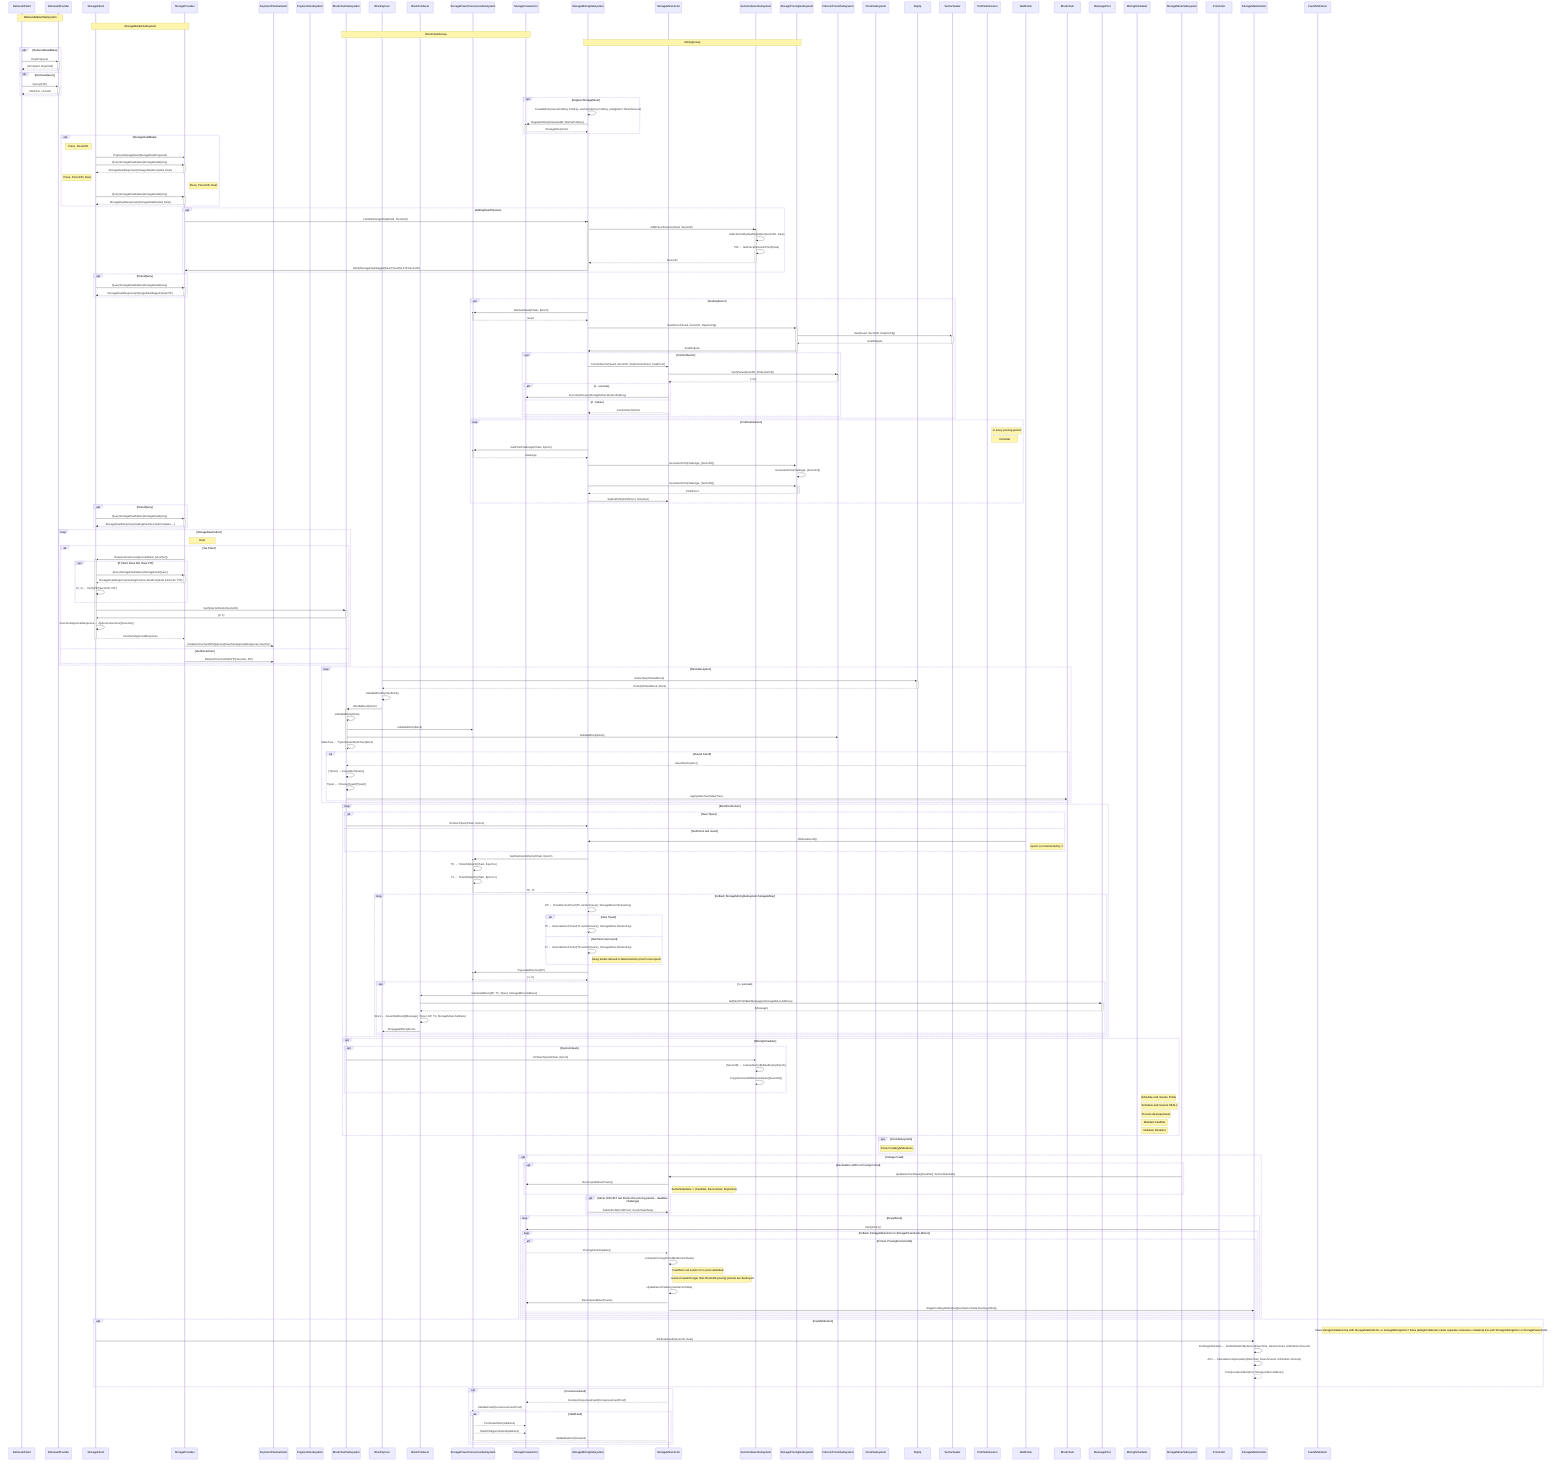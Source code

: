 sequenceDiagram

    participant RetrievalClient
    participant RetrievalProvider

    participant StorageClient
    participant StorageProvider

    participant PaymentChannelActor
    participant PaymentsSubsystem

    participant BlockchainSubsystem
    participant BlockSyncer
    participant BlockProducer

    participant StoragePowerConsensusSubsystem
    participant StoragePowerActor

    participant StorageMiningSubsystem
    participant StorageMinerActor
    participant SectorIndexerSubsystem
    participant StorageProvingSubsystem

    participant FilecoinProofsSubsystem
    participant ClockSubsystem
    participant libp2p

    Note over RetrievalClient,RetrievalProvider: RetrievalMarketSubsystem
    Note over StorageClient,StorageProvider: StorageMarketSubsystem
    Note over BlockchainSubsystem,StoragePowerActor: BlockchainGroup
    Note over StorageMiningSubsystem,StorageProvingSubsystem: MiningGroup

    opt RetrievalDealMake
        RetrievalClient ->>+ RetrievalProvider: DealProposal
        RetrievalProvider -->>- RetrievalClient: {Accepted, Rejected}
    end

    opt RetrievalQuery
        RetrievalClient ->>+ RetrievalProvider: Query(CID)
        RetrievalProvider -->>- RetrievalClient: MinPrice, Unavail
    end

    opt RegisterStorageMiner
        StorageMiningSubsystem ->> StorageMiningSubsystem: CreateMiner(ownerPubKey PubKey, workerPubKey PubKey, pledgeAmt TokenAmount)
        StorageMiningSubsystem ->>+ StoragePowerActor: RegisterMiner(OwnerAddr, WorkerPubKey)
        StoragePowerActor -->>- StorageMiningSubsystem: StorageMinerActor
    end

    opt StorageDealMake
        Note left of StorageClient: Piece, PieceCID
        StorageClient ->> StorageProvider: ProposeStorageDeal(StorageDealProposal)
        StorageClient ->>+ StorageProvider: QueryStorageDealStatus(StorageDealQuery)
        StorageProvider -->>- StorageClient: StorageDealResponse{StorageDealAccepted, Deal}

        Note left of StorageClient: Piece, PieceCID, Deal
        Note right of StorageProvider: Piece, PieceCID, Deal
        StorageClient ->>+ StorageProvider: QueryStorageDealStatus(StorageDealQuery)
        StorageProvider -->>- StorageClient: StorageDealResponse{StorageDealStarted, Deal}
    end

    opt AddingDealToSector
        StorageProvider ->>+ StorageMiningSubsystem: HandleStorageDeal(Deal, PieceRef)
        StorageMiningSubsystem ->>+ SectorIndexerSubsystem: AddPieceToSector(Deal, SectorID)
        SectorIndexerSubsystem ->> SectorIndexerSubsystem: IndexSectorByDealExpiration(SectorID, Deal)
        SectorIndexerSubsystem ->> SectorIndexerSubsystem: PIP ← GetPieceInclusionProof(Deal)
        SectorIndexerSubsystem -->>- StorageMiningSubsystem: SectorID
        StorageMiningSubsystem ->>- StorageProvider: NotifyStorageDealStaged(Deal,PieceRef,PIP,SectorID)
    end

    opt ClientQuery
        StorageClient ->>+ StorageProvider: QueryStorageDealStatus(StorageDealQuery)
        StorageProvider -->>- StorageClient: StorageDealResponse{StorageDealStaged,Deal,PIP}
    end

    opt SealingSector
        StorageMiningSubsystem ->>+ StoragePowerConsensusSubsystem: GetSealSeed(Chain, Epoch)
        StoragePowerConsensusSubsystem -->>- StorageMiningSubsystem: Seed
        StorageMiningSubsystem ->>+ StorageProvingSubsystem: SealSector(Seed, SectorID, ReplicaCfg)
        StorageProvingSubsystem ->>+ SectorSealer: Seal(Seed, SectorID, ReplicaCfg)
        SectorSealer -->>- StorageProvingSubsystem: SealOutputs
        StorageProvingSubsystem ->>- StorageMiningSubsystem: SealOutputs
        opt CommitSector
            StorageMiningSubsystem ->> StorageMinerActor: CommitSector(Seed, SectorID, SealCommitment, SealProof)
            StorageMinerActor ->>+ FilecoinProofsSubsystem: VerifySeal(SectorID, OnSectorInfo)
            FilecoinProofsSubsystem -->>- StorageMinerActor: {1,0}
            alt 1 - success
                StorageMinerActor ->> StoragePowerActor: IncrementPower(StorageMiner.WorkerPubKey)
            else 0 - failure
                StorageMinerActor -->> StorageMiningSubsystem: CommitSectorError
            end
        end
    end

    loop PoStSubmission
        Note Right of PoStSubmission: in every proving period
        Note Right of PoStSubmission: DoneSet
        StorageMiningSubsystem ->>+ StoragePowerConsensusSubsystem: GetPoStChallenge(Chain, Epoch)
        StoragePowerConsensusSubsystem -->>- StorageMiningSubsystem: challenge
        StorageMiningSubsystem ->>+ StorageProvingSubsystem: GeneratePoSt(challenge, [SectorID])
        StorageProvingSubsystem ->>+ StorageProvingSubsystem: GeneratePoSt(challenge, [SectorID])
        StorageMiningSubsystem ->>+ StorageProvingSubsystem: GeneratePoSt(challenge, [SectorID])
        StorageProvingSubsystem -->>- StorageMiningSubsystem: PoStProof
        StorageMiningSubsystem ->> StorageMinerActor: SubmitPoSt(PoStProof, DoneSet)
    end

    opt ClientQuery
        StorageClient ->>+ StorageProvider: QueryStorageDealStatus(StorageDealQuery)
        StorageProvider -->>- StorageClient: StorageDealResponse{SealingParams,DealComplete,...}
    end

    loop StorageDealCollect
        Note Right of StorageProvider: Deal
        alt Via Client
            StorageProvider ->>+ StorageClient: RequestVouchersApproval(Deal, [Voucher])
            opt If Client Does Not Have PIP
                StorageClient ->>+ StorageProvider: QueryStorageDealStatus(StorageDealQuery)
                StorageProvider -->>- StorageClient: StorageDealResponse{SealingParams,DealComplete,SectorID, PIP}
                StorageClient ->> StorageClient: {0, 1} ← VerifyPIP(SectorID, PIP)
            end
            StorageClient ->>+ BlockchainSubsystem: VerifySectorExists(SectorID)
            BlockchainSubsystem ->>- StorageClient: {0, 1}
            StorageClient ->> StorageClient: VouchersApprovalResponse ← ApproveVouchers([Voucher])
            StorageClient -->>- StorageProvider: VouchersApprovalResponse
            StorageProvider ->> PaymentChannelActor: RedeemVoucherWithApproval(VoucherApprovalResponse.Voucher)
        else Via Blockchain
            StorageProvider ->> PaymentChannelActor: RedeemVoucherWithPIP(Voucher, PIP)
        end
    end

    loop BlockReception
        BlockSyncer ->>+ libp2p: Subscribe(OnNewBlock)
        libp2p -->>- BlockSyncer: Event(OnNewBlock, block)
        BlockSyncer ->> BlockSyncer: ValidateBlockSyntax(block)
        BlockSyncer ->>+ BlockchainSubsystem: HandleBlock(block)
        BlockchainSubsystem ->> BlockchainSubsystem: ValidateBlock(block)
        BlockchainSubsystem ->> StoragePowerConsensusSubsystem: ValidateBlock(block)
        BlockchainSubsystem ->> FilecoinProofsSubsystem: ValidateBlock(block)
        BlockchainSubsystem ->>- BlockchainSubsystem: StateTree ← TryGenerateStateTree(block)

        alt Round Cutoff
            WallClock -->> BlockchainSubsystem: AssembleTipsets()
            BlockchainSubsystem ->> BlockchainSubsystem: [Tipset] ← AssembleTipsets()
            BlockchainSubsystem ->> BlockchainSubsystem: Tipset ← ChooseTipset([Tipset])
            BlockchainSubsystem ->> Blockchain: ApplyStateTree(StateTree)
        end
    end

    loop BlockProduction
        alt New Tipset
            BlockchainSubsystem ->> StorageMiningSubsystem: OnNewTipset(Chain, Epoch)
        else Null block last round
            WallClock ->> StorageMiningSubsystem: OnNewRound()
            Note Right of WallClock: epoch is incremented by 1
        end
        StorageMiningSubsystem ->>+ StoragePowerConsensusSubsystem: GetElectionArtifacts(Chain, Epoch)
        StoragePowerConsensusSubsystem ->> StoragePowerConsensusSubsystem: TK ← TicketAtEpoch(Chain, Epoch-k)
        StoragePowerConsensusSubsystem ->> StoragePowerConsensusSubsystem: T1 ← TicketAtEpoch(Chain, Epoch-1)
        StoragePowerConsensusSubsystem -->>- StorageMiningSubsystem: TK, T1

        loop forEach StorageMiningSubsystem.StorageMiner
            StorageMiningSubsystem ->> StorageMiningSubsystem: EP ← DrawElectionProof(TK.randomness(), StorageMiner.WorkerKey)
            alt New Tipset
                StorageMiningSubsystem ->> StorageMiningSubsystem: T0 ← GenerateNextTicket(T1.randomness(), StorageMiner.WorkerKey)
            else Null block last round
                StorageMiningSubsystem ->> StorageMiningSubsystem: T1 ← GenerateNextTicket(T0.randomness(), StorageMiner.WorkerKey)
                Note Right of StorageMiningSubsystem: Using tickets derived in failed election proof in last epoch
            end
            StorageMiningSubsystem ->>+ StoragePowerConsensusSubsystem: TryLeaderElection(EP)
            StoragePowerConsensusSubsystem -->>- StorageMiningSubsystem: {1, 0}
            opt 1- success
                StorageMiningSubsystem ->> BlockProducer: GenerateBlock(EP, T0, Tipset, StorageMiner.Address)
                BlockProducer ->>+ MessagePool: GetMostProfitableMessages(StorageMiner.Address)
                MessagePool -->>- BlockProducer: [Message]
                BlockProducer ->> BlockProducer: block ← AssembleBlock([Message], Tipset, EP, T0, StorageMiner.Address)
                BlockProducer ->> BlockSyncer: PropagateBlock(block)
            end
        end
    end

    opt MiningScheduler
        opt Expired deals
            BlockchainSubsystem ->> SectorIndexerSubsystem: OnNewTipset(Chain, Epoch)
            SectorIndexerSubsystem ->> SectorIndexerSubsystem: [SectorID] ← LookupSectorByDealExpiry(Epoch)
            SectorIndexerSubsystem ->> SectorIndexerSubsystem: PurgeSectorsWithNoLiveDeals([SectorID])
        end
        Note Right of MiningScheduler: Schedule and resume PoSts
        Note Right of MiningScheduler: Schedule and resume SEALs
        Note Right of MiningScheduler: Process deal payments
        Note Right of MiningScheduler: Maintain FaultSet
        Note Right of MiningScheduler: Maintain DoneSet
    end

    opt ClockSubsystem
        Note Right of ClockSubsystem: Close PendingArbitrations
    end

    opt Storage Fault
        opt Declaration within a Proving Period
            StorageMinerSubsystem ->> StorageMinerActor: UpdateSectorStatus([FaultSet], SectorStateSets)
            StorageMinerActor ->> StoragePowerActor: RecomputeMinerPower()
            Note Right of StorageMinerActor: SectorStateSets := (FaultSet, RecoverSet, ExpireSet)
        end

        opt Miner DID NOT win blocks this proving period -- deadline challenge
            StorageMiningSubsystem ->> StorageMinerActor: SubmitPoSt(PoStProof, SectorStateSets)
        end

        loop EveryBlock
            CronActor ->> StoragePowerActor: VerifyPosts()
            loop forEach StorageMinerActor in StoragePowerActor.Miners
                alt if miner ProvingPeriod ends
                    StoragePowerActor -->>+ StorageMinerActor: ProvingPeriodUpdate()
                    StorageMinerActor ->> StorageMinerActor: computeProvingPeriodEndSectorState()
                    Note Right of StorageMinerActor: FaultSet is all sectors if no post submitted
                    Note Right of StorageMinerActor: sectors Faulted longer than threshold proving periods are destroyed
                    StorageMinerActor ->> StorageMinerActor: UpdateSectorStatus(newSectorState)
                    StorageMinerActor ->> StoragePowerActor: RecomputeMinerPower()
                    StorageMinerActor ->> StorageMarketActor: StagePendingArbitration([newSectorState.DestroyedSet])
                end
            end
        end
    end

    opt FaultArbitration
        Note Right of FaultArbitration: Does storageCollateral live with StorageMarketActor, or storageMiningActor? Does pledgeCollateral (create separate consensus collateral) live with StorageMiningActor or StoragePowerActor.
        StorageClient ->> StorageMarketActor: ArbitrateFault(SectorID, Deal)
        StorageMarketActor ->> StorageMarketActor: PendingArbitration ← FindArbitrationBySector(Deal.Size, Deal.Amount, Arbitration.Amount)
        StorageMarketActor ->> StorageMarketActor: Amt ← CalculateCompensation(Deal.Size, Deal.Amount, Arbitration.Amount)
        StorageMarketActor -->> StorageMarketActor: CompensateClient(Amt, StorageClient.Address)
    end

    opt ConsensusFault
        StorageMinerActor -->> StoragePowerActor: DeclareConsensusFault(ConsensusFaultProof)
        StoragePowerActor -->+ StoragePowerConsensusSubsystem: ValidateFault(ConsensusFaultProof)

        alt ValidFault
            StoragePowerConsensusSubsystem -->> StoragePowerActor: TerminateMiner(Address)
            StoragePowerConsensusSubsystem -->> StoragePowerActor: SlashPledgeCollateral(Address)
            StoragePowerConsensusSubsystem -->- StorageMinerActor: UpdateBalance(Reward)
        end
    end